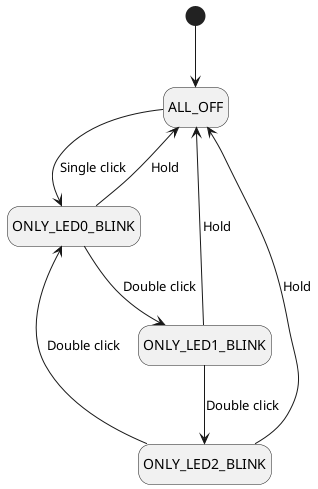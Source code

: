 @startuml
hide empty description

[*] --> ALL_OFF
ALL_OFF --> ONLY_LED0_BLINK: Single click
ONLY_LED0_BLINK --> ONLY_LED1_BLINK: Double click
ONLY_LED1_BLINK --> ONLY_LED2_BLINK: Double click
ONLY_LED2_BLINK --> ONLY_LED0_BLINK: Double click
ONLY_LED0_BLINK --> ALL_OFF: Hold
ONLY_LED1_BLINK --> ALL_OFF: Hold
ONLY_LED2_BLINK --> ALL_OFF: Hold 

@enduml